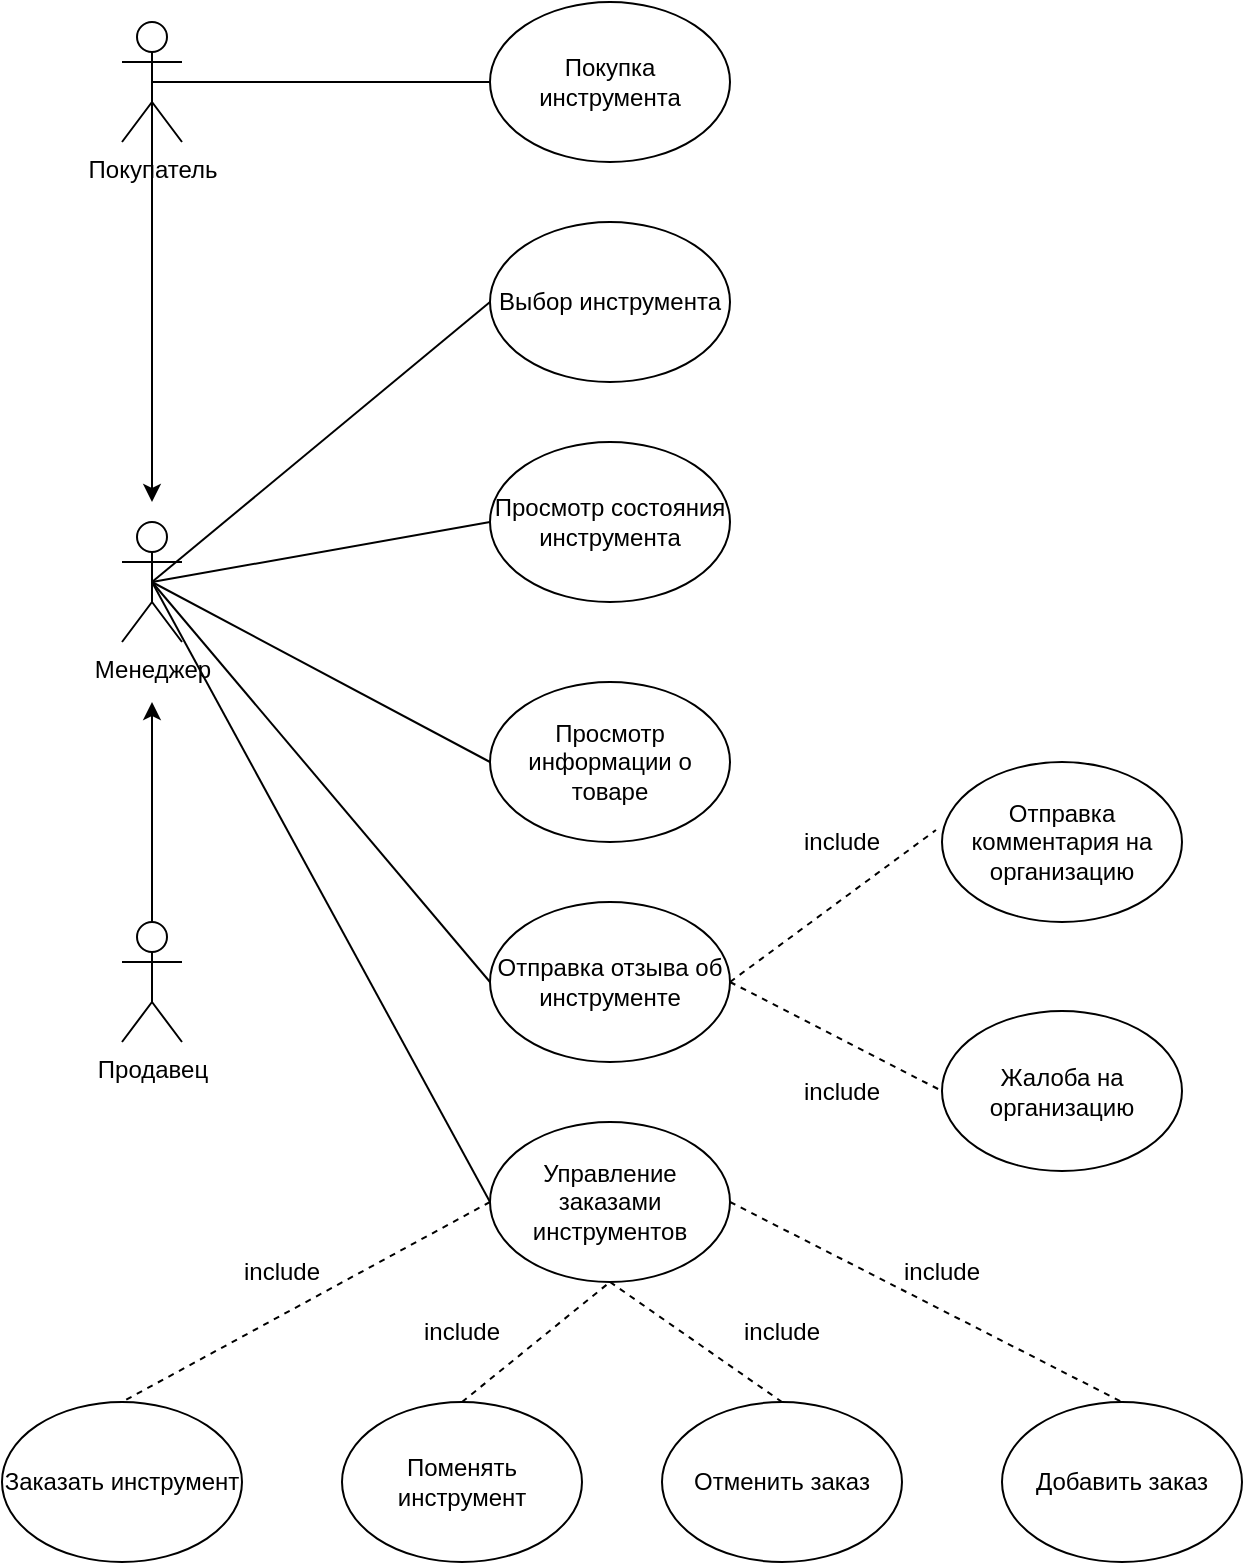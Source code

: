 <mxfile version="21.7.2" type="device">
  <diagram name="Страница — 1" id="qTj5pK8BCFvQ1XbPX9C1">
    <mxGraphModel dx="1631" dy="942" grid="1" gridSize="10" guides="1" tooltips="1" connect="1" arrows="1" fold="1" page="1" pageScale="1" pageWidth="827" pageHeight="1169" math="0" shadow="0">
      <root>
        <mxCell id="0" />
        <mxCell id="1" parent="0" />
        <mxCell id="-ECa8hnXzGDk0RzRjjEn-1" value="Покупка инструмента" style="ellipse;whiteSpace=wrap;html=1;" vertex="1" parent="1">
          <mxGeometry x="354" y="80" width="120" height="80" as="geometry" />
        </mxCell>
        <mxCell id="-ECa8hnXzGDk0RzRjjEn-2" value="Выбор инструмента" style="ellipse;whiteSpace=wrap;html=1;" vertex="1" parent="1">
          <mxGeometry x="354" y="190" width="120" height="80" as="geometry" />
        </mxCell>
        <mxCell id="-ECa8hnXzGDk0RzRjjEn-3" value="Просмотр состояния инструмента" style="ellipse;whiteSpace=wrap;html=1;" vertex="1" parent="1">
          <mxGeometry x="354" y="300" width="120" height="80" as="geometry" />
        </mxCell>
        <mxCell id="-ECa8hnXzGDk0RzRjjEn-4" value="Просмотр информации о товаре" style="ellipse;whiteSpace=wrap;html=1;" vertex="1" parent="1">
          <mxGeometry x="354" y="420" width="120" height="80" as="geometry" />
        </mxCell>
        <mxCell id="-ECa8hnXzGDk0RzRjjEn-5" value="Отправка отзыва об инструменте" style="ellipse;whiteSpace=wrap;html=1;" vertex="1" parent="1">
          <mxGeometry x="354" y="530" width="120" height="80" as="geometry" />
        </mxCell>
        <mxCell id="-ECa8hnXzGDk0RzRjjEn-6" value="Управление заказами инструментов" style="ellipse;whiteSpace=wrap;html=1;" vertex="1" parent="1">
          <mxGeometry x="354" y="640" width="120" height="80" as="geometry" />
        </mxCell>
        <mxCell id="-ECa8hnXzGDk0RzRjjEn-7" value="Менеджер" style="shape=umlActor;verticalLabelPosition=bottom;verticalAlign=top;html=1;outlineConnect=0;" vertex="1" parent="1">
          <mxGeometry x="170" y="340" width="30" height="60" as="geometry" />
        </mxCell>
        <mxCell id="-ECa8hnXzGDk0RzRjjEn-9" value="" style="endArrow=none;html=1;rounded=0;exitX=0.5;exitY=0.5;exitDx=0;exitDy=0;exitPerimeter=0;entryX=0;entryY=0.5;entryDx=0;entryDy=0;" edge="1" parent="1" source="-ECa8hnXzGDk0RzRjjEn-7" target="-ECa8hnXzGDk0RzRjjEn-2">
          <mxGeometry width="50" height="50" relative="1" as="geometry">
            <mxPoint x="250" y="270" as="sourcePoint" />
            <mxPoint x="300" y="220" as="targetPoint" />
          </mxGeometry>
        </mxCell>
        <mxCell id="-ECa8hnXzGDk0RzRjjEn-10" value="" style="endArrow=none;html=1;rounded=0;exitX=0.5;exitY=0.5;exitDx=0;exitDy=0;exitPerimeter=0;entryX=0;entryY=0.5;entryDx=0;entryDy=0;" edge="1" parent="1" source="-ECa8hnXzGDk0RzRjjEn-7" target="-ECa8hnXzGDk0RzRjjEn-3">
          <mxGeometry width="50" height="50" relative="1" as="geometry">
            <mxPoint x="260" y="340" as="sourcePoint" />
            <mxPoint x="310" y="290" as="targetPoint" />
          </mxGeometry>
        </mxCell>
        <mxCell id="-ECa8hnXzGDk0RzRjjEn-11" value="" style="endArrow=none;html=1;rounded=0;entryX=0;entryY=0.5;entryDx=0;entryDy=0;exitX=0.5;exitY=0.5;exitDx=0;exitDy=0;exitPerimeter=0;" edge="1" parent="1" source="-ECa8hnXzGDk0RzRjjEn-7" target="-ECa8hnXzGDk0RzRjjEn-4">
          <mxGeometry width="50" height="50" relative="1" as="geometry">
            <mxPoint x="250" y="480" as="sourcePoint" />
            <mxPoint x="300" y="430" as="targetPoint" />
          </mxGeometry>
        </mxCell>
        <mxCell id="-ECa8hnXzGDk0RzRjjEn-12" value="" style="endArrow=none;html=1;rounded=0;entryX=0;entryY=0.5;entryDx=0;entryDy=0;exitX=0.5;exitY=0.5;exitDx=0;exitDy=0;exitPerimeter=0;" edge="1" parent="1" source="-ECa8hnXzGDk0RzRjjEn-7" target="-ECa8hnXzGDk0RzRjjEn-5">
          <mxGeometry width="50" height="50" relative="1" as="geometry">
            <mxPoint x="270" y="610" as="sourcePoint" />
            <mxPoint x="320" y="560" as="targetPoint" />
          </mxGeometry>
        </mxCell>
        <mxCell id="-ECa8hnXzGDk0RzRjjEn-13" value="" style="endArrow=none;html=1;rounded=0;entryX=0;entryY=0.5;entryDx=0;entryDy=0;exitX=0.5;exitY=0.5;exitDx=0;exitDy=0;exitPerimeter=0;" edge="1" parent="1" source="-ECa8hnXzGDk0RzRjjEn-7" target="-ECa8hnXzGDk0RzRjjEn-6">
          <mxGeometry width="50" height="50" relative="1" as="geometry">
            <mxPoint x="260" y="740" as="sourcePoint" />
            <mxPoint x="310" y="690" as="targetPoint" />
          </mxGeometry>
        </mxCell>
        <mxCell id="-ECa8hnXzGDk0RzRjjEn-17" style="edgeStyle=orthogonalEdgeStyle;rounded=0;orthogonalLoop=1;jettySize=auto;html=1;exitX=0.5;exitY=0.5;exitDx=0;exitDy=0;exitPerimeter=0;" edge="1" parent="1" source="-ECa8hnXzGDk0RzRjjEn-14">
          <mxGeometry relative="1" as="geometry">
            <mxPoint x="185" y="330" as="targetPoint" />
          </mxGeometry>
        </mxCell>
        <mxCell id="-ECa8hnXzGDk0RzRjjEn-14" value="Покупатель" style="shape=umlActor;verticalLabelPosition=bottom;verticalAlign=top;html=1;outlineConnect=0;" vertex="1" parent="1">
          <mxGeometry x="170" y="90" width="30" height="60" as="geometry" />
        </mxCell>
        <mxCell id="-ECa8hnXzGDk0RzRjjEn-15" value="" style="endArrow=none;html=1;rounded=0;exitX=0.5;exitY=0.5;exitDx=0;exitDy=0;exitPerimeter=0;entryX=0;entryY=0.5;entryDx=0;entryDy=0;" edge="1" parent="1" source="-ECa8hnXzGDk0RzRjjEn-14" target="-ECa8hnXzGDk0RzRjjEn-1">
          <mxGeometry width="50" height="50" relative="1" as="geometry">
            <mxPoint x="270" y="150" as="sourcePoint" />
            <mxPoint x="320" y="100" as="targetPoint" />
          </mxGeometry>
        </mxCell>
        <mxCell id="-ECa8hnXzGDk0RzRjjEn-19" style="edgeStyle=orthogonalEdgeStyle;rounded=0;orthogonalLoop=1;jettySize=auto;html=1;" edge="1" parent="1" source="-ECa8hnXzGDk0RzRjjEn-18">
          <mxGeometry relative="1" as="geometry">
            <mxPoint x="185" y="430" as="targetPoint" />
          </mxGeometry>
        </mxCell>
        <mxCell id="-ECa8hnXzGDk0RzRjjEn-18" value="Продавец&lt;br&gt;" style="shape=umlActor;verticalLabelPosition=bottom;verticalAlign=top;html=1;outlineConnect=0;" vertex="1" parent="1">
          <mxGeometry x="170" y="540" width="30" height="60" as="geometry" />
        </mxCell>
        <mxCell id="-ECa8hnXzGDk0RzRjjEn-20" value="Заказать инструмент" style="ellipse;whiteSpace=wrap;html=1;" vertex="1" parent="1">
          <mxGeometry x="110" y="780" width="120" height="80" as="geometry" />
        </mxCell>
        <mxCell id="-ECa8hnXzGDk0RzRjjEn-21" value="Отменить заказ" style="ellipse;whiteSpace=wrap;html=1;" vertex="1" parent="1">
          <mxGeometry x="440" y="780" width="120" height="80" as="geometry" />
        </mxCell>
        <mxCell id="-ECa8hnXzGDk0RzRjjEn-22" value="Добавить заказ" style="ellipse;whiteSpace=wrap;html=1;" vertex="1" parent="1">
          <mxGeometry x="610" y="780" width="120" height="80" as="geometry" />
        </mxCell>
        <mxCell id="-ECa8hnXzGDk0RzRjjEn-23" value="" style="endArrow=none;dashed=1;html=1;rounded=0;exitX=0.5;exitY=1;exitDx=0;exitDy=0;entryX=0.5;entryY=0;entryDx=0;entryDy=0;" edge="1" parent="1" source="-ECa8hnXzGDk0RzRjjEn-6" target="-ECa8hnXzGDk0RzRjjEn-21">
          <mxGeometry width="50" height="50" relative="1" as="geometry">
            <mxPoint x="490" y="660" as="sourcePoint" />
            <mxPoint x="540" y="610" as="targetPoint" />
          </mxGeometry>
        </mxCell>
        <mxCell id="-ECa8hnXzGDk0RzRjjEn-24" value="" style="endArrow=none;dashed=1;html=1;rounded=0;exitX=0;exitY=0.5;exitDx=0;exitDy=0;entryX=0.5;entryY=0;entryDx=0;entryDy=0;" edge="1" parent="1" source="-ECa8hnXzGDk0RzRjjEn-6" target="-ECa8hnXzGDk0RzRjjEn-20">
          <mxGeometry width="50" height="50" relative="1" as="geometry">
            <mxPoint x="510" y="660" as="sourcePoint" />
            <mxPoint x="560" y="610" as="targetPoint" />
          </mxGeometry>
        </mxCell>
        <mxCell id="-ECa8hnXzGDk0RzRjjEn-25" value="" style="endArrow=none;dashed=1;html=1;rounded=0;exitX=1;exitY=0.5;exitDx=0;exitDy=0;entryX=0.5;entryY=0;entryDx=0;entryDy=0;" edge="1" parent="1" source="-ECa8hnXzGDk0RzRjjEn-6" target="-ECa8hnXzGDk0RzRjjEn-22">
          <mxGeometry width="50" height="50" relative="1" as="geometry">
            <mxPoint x="440" y="820" as="sourcePoint" />
            <mxPoint x="490" y="770" as="targetPoint" />
          </mxGeometry>
        </mxCell>
        <mxCell id="-ECa8hnXzGDk0RzRjjEn-26" value="include" style="text;html=1;strokeColor=none;fillColor=none;align=center;verticalAlign=middle;whiteSpace=wrap;rounded=0;" vertex="1" parent="1">
          <mxGeometry x="220" y="700" width="60" height="30" as="geometry" />
        </mxCell>
        <mxCell id="-ECa8hnXzGDk0RzRjjEn-27" value="include" style="text;html=1;strokeColor=none;fillColor=none;align=center;verticalAlign=middle;whiteSpace=wrap;rounded=0;" vertex="1" parent="1">
          <mxGeometry x="550" y="700" width="60" height="30" as="geometry" />
        </mxCell>
        <mxCell id="-ECa8hnXzGDk0RzRjjEn-28" value="include" style="text;html=1;strokeColor=none;fillColor=none;align=center;verticalAlign=middle;whiteSpace=wrap;rounded=0;" vertex="1" parent="1">
          <mxGeometry x="470" y="730" width="60" height="30" as="geometry" />
        </mxCell>
        <mxCell id="-ECa8hnXzGDk0RzRjjEn-29" value="Отправка комментария на организацию" style="ellipse;whiteSpace=wrap;html=1;" vertex="1" parent="1">
          <mxGeometry x="580" y="460" width="120" height="80" as="geometry" />
        </mxCell>
        <mxCell id="-ECa8hnXzGDk0RzRjjEn-30" value="Жалоба на организацию" style="ellipse;whiteSpace=wrap;html=1;" vertex="1" parent="1">
          <mxGeometry x="580" y="584.5" width="120" height="80" as="geometry" />
        </mxCell>
        <mxCell id="-ECa8hnXzGDk0RzRjjEn-31" value="" style="endArrow=none;dashed=1;html=1;rounded=0;exitX=1;exitY=0.5;exitDx=0;exitDy=0;entryX=-0.025;entryY=0.425;entryDx=0;entryDy=0;entryPerimeter=0;" edge="1" parent="1" source="-ECa8hnXzGDk0RzRjjEn-5" target="-ECa8hnXzGDk0RzRjjEn-29">
          <mxGeometry width="50" height="50" relative="1" as="geometry">
            <mxPoint x="550" y="460" as="sourcePoint" />
            <mxPoint x="600" y="410" as="targetPoint" />
          </mxGeometry>
        </mxCell>
        <mxCell id="-ECa8hnXzGDk0RzRjjEn-32" value="" style="endArrow=none;dashed=1;html=1;rounded=0;exitX=1;exitY=0.5;exitDx=0;exitDy=0;entryX=0;entryY=0.5;entryDx=0;entryDy=0;" edge="1" parent="1" source="-ECa8hnXzGDk0RzRjjEn-5" target="-ECa8hnXzGDk0RzRjjEn-30">
          <mxGeometry width="50" height="50" relative="1" as="geometry">
            <mxPoint x="490" y="640" as="sourcePoint" />
            <mxPoint x="540" y="590" as="targetPoint" />
          </mxGeometry>
        </mxCell>
        <mxCell id="-ECa8hnXzGDk0RzRjjEn-33" value="Поменять инструмент" style="ellipse;whiteSpace=wrap;html=1;" vertex="1" parent="1">
          <mxGeometry x="280" y="780" width="120" height="80" as="geometry" />
        </mxCell>
        <mxCell id="-ECa8hnXzGDk0RzRjjEn-34" value="" style="endArrow=none;dashed=1;html=1;rounded=0;exitX=0.5;exitY=0;exitDx=0;exitDy=0;entryX=0.5;entryY=1;entryDx=0;entryDy=0;" edge="1" parent="1" source="-ECa8hnXzGDk0RzRjjEn-33" target="-ECa8hnXzGDk0RzRjjEn-6">
          <mxGeometry width="50" height="50" relative="1" as="geometry">
            <mxPoint x="310" y="770" as="sourcePoint" />
            <mxPoint x="360" y="720" as="targetPoint" />
          </mxGeometry>
        </mxCell>
        <mxCell id="-ECa8hnXzGDk0RzRjjEn-35" value="include" style="text;html=1;strokeColor=none;fillColor=none;align=center;verticalAlign=middle;whiteSpace=wrap;rounded=0;" vertex="1" parent="1">
          <mxGeometry x="310" y="730" width="60" height="30" as="geometry" />
        </mxCell>
        <mxCell id="-ECa8hnXzGDk0RzRjjEn-36" value="include" style="text;html=1;strokeColor=none;fillColor=none;align=center;verticalAlign=middle;whiteSpace=wrap;rounded=0;" vertex="1" parent="1">
          <mxGeometry x="500" y="485" width="60" height="30" as="geometry" />
        </mxCell>
        <mxCell id="-ECa8hnXzGDk0RzRjjEn-37" value="include" style="text;html=1;strokeColor=none;fillColor=none;align=center;verticalAlign=middle;whiteSpace=wrap;rounded=0;" vertex="1" parent="1">
          <mxGeometry x="500" y="610" width="60" height="30" as="geometry" />
        </mxCell>
      </root>
    </mxGraphModel>
  </diagram>
</mxfile>
